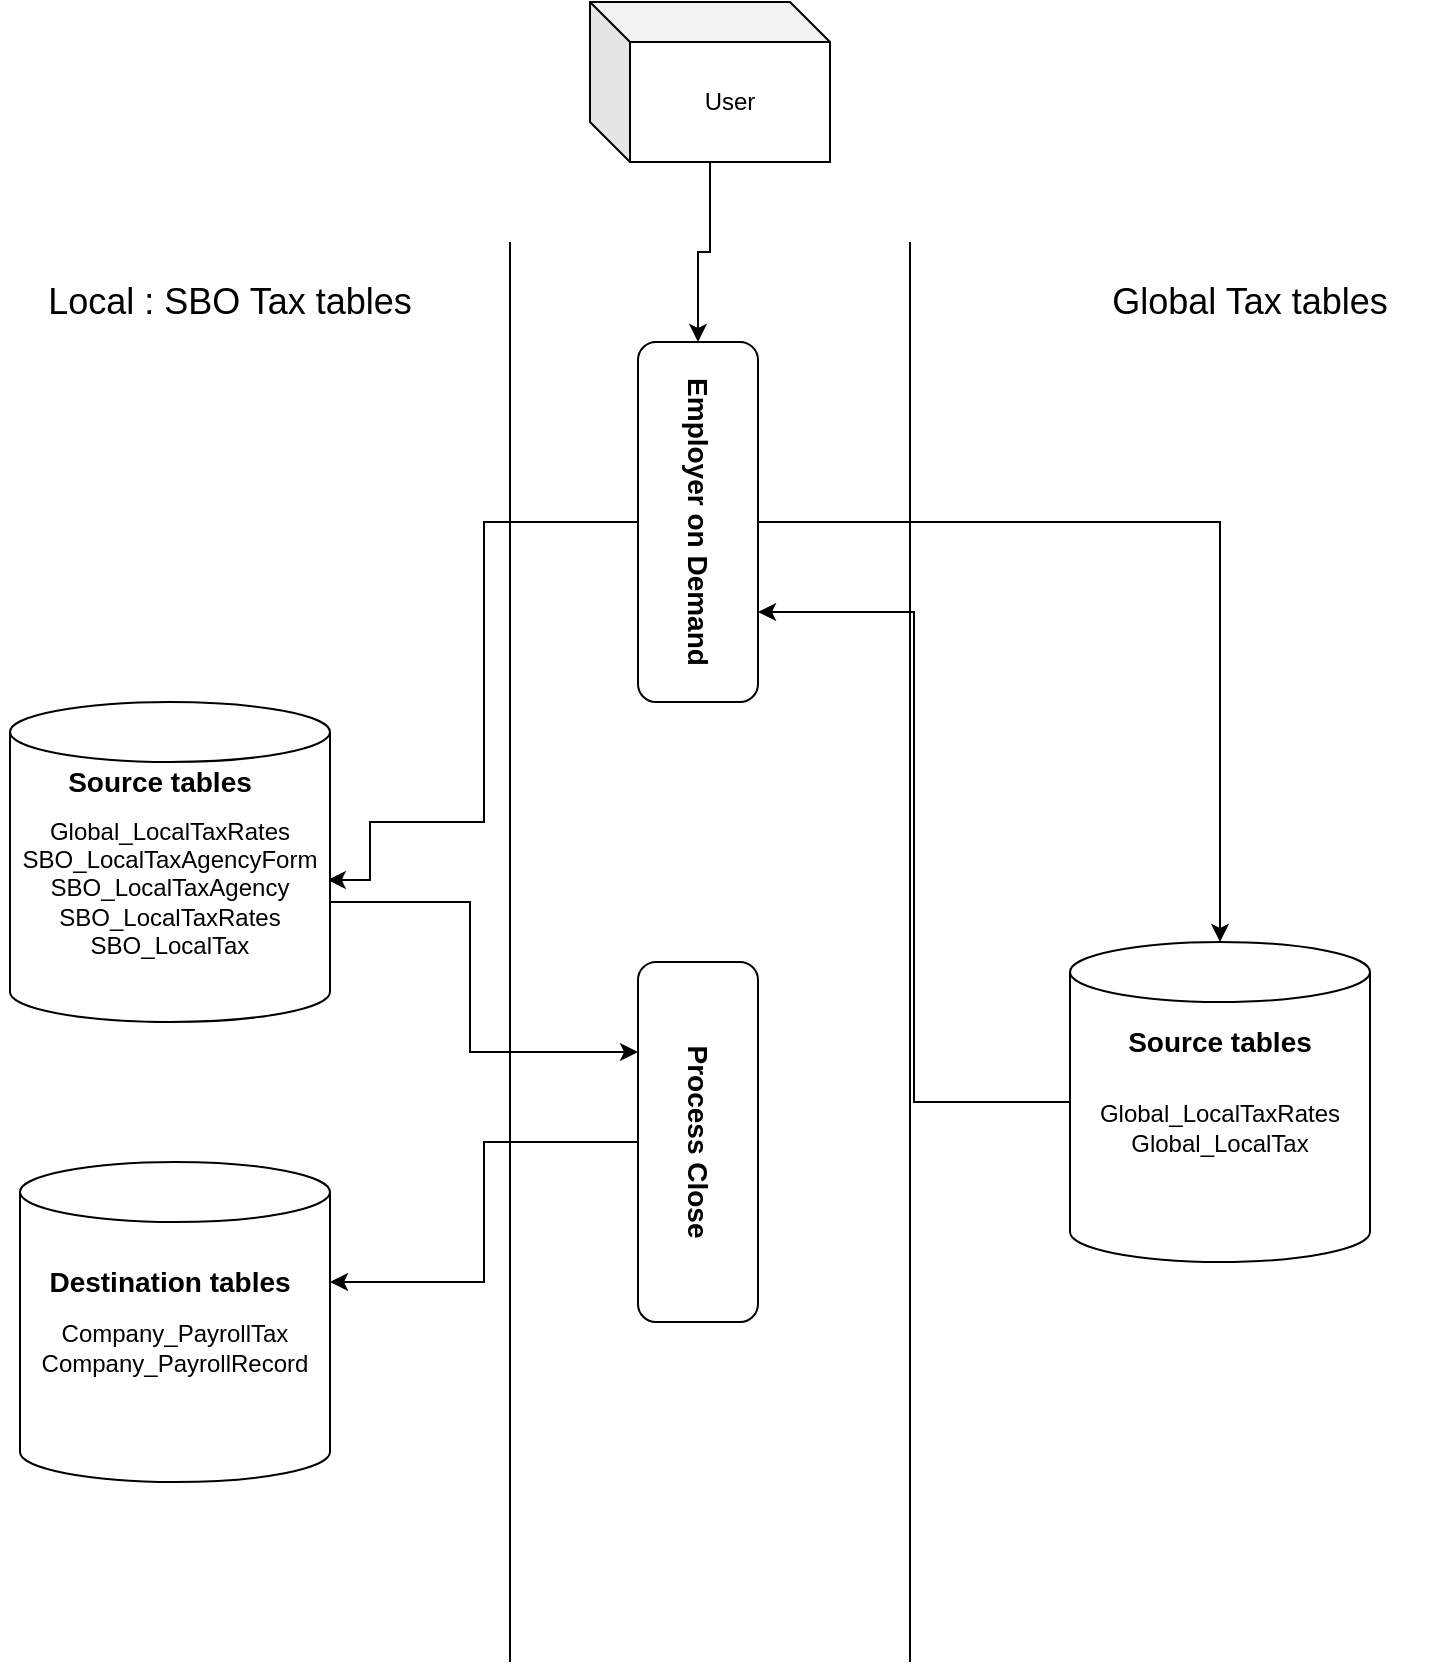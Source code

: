 <mxfile version="13.7.7" type="github">
  <diagram id="C5RBs43oDa-KdzZeNtuy" name="Page-1">
    <mxGraphModel dx="1021" dy="1736" grid="1" gridSize="10" guides="1" tooltips="1" connect="1" arrows="1" fold="1" page="1" pageScale="1" pageWidth="827" pageHeight="1169" math="0" shadow="0">
      <root>
        <mxCell id="WIyWlLk6GJQsqaUBKTNV-0" />
        <mxCell id="WIyWlLk6GJQsqaUBKTNV-1" parent="WIyWlLk6GJQsqaUBKTNV-0" />
        <mxCell id="dlyli27qaH50Hd04XwQE-0" value="" style="endArrow=none;html=1;" edge="1" parent="WIyWlLk6GJQsqaUBKTNV-1">
          <mxGeometry width="50" height="50" relative="1" as="geometry">
            <mxPoint x="320" y="750" as="sourcePoint" />
            <mxPoint x="320" y="40" as="targetPoint" />
          </mxGeometry>
        </mxCell>
        <mxCell id="dlyli27qaH50Hd04XwQE-1" value="" style="endArrow=none;html=1;" edge="1" parent="WIyWlLk6GJQsqaUBKTNV-1">
          <mxGeometry width="50" height="50" relative="1" as="geometry">
            <mxPoint x="520" y="750" as="sourcePoint" />
            <mxPoint x="520" y="40" as="targetPoint" />
          </mxGeometry>
        </mxCell>
        <mxCell id="dlyli27qaH50Hd04XwQE-18" style="edgeStyle=orthogonalEdgeStyle;rounded=0;orthogonalLoop=1;jettySize=auto;html=1;" edge="1" parent="WIyWlLk6GJQsqaUBKTNV-1" source="dlyli27qaH50Hd04XwQE-3" target="dlyli27qaH50Hd04XwQE-9">
          <mxGeometry relative="1" as="geometry" />
        </mxCell>
        <mxCell id="dlyli27qaH50Hd04XwQE-3" value="&lt;font style=&quot;font-size: 14px&quot;&gt;&lt;b&gt;Process Close&lt;/b&gt;&lt;/font&gt;" style="rounded=1;whiteSpace=wrap;html=1;rotation=90;" vertex="1" parent="WIyWlLk6GJQsqaUBKTNV-1">
          <mxGeometry x="324" y="460" width="180" height="60" as="geometry" />
        </mxCell>
        <mxCell id="dlyli27qaH50Hd04XwQE-15" style="edgeStyle=orthogonalEdgeStyle;rounded=0;orthogonalLoop=1;jettySize=auto;html=1;entryX=0.993;entryY=0.556;entryDx=0;entryDy=0;entryPerimeter=0;" edge="1" parent="WIyWlLk6GJQsqaUBKTNV-1" source="dlyli27qaH50Hd04XwQE-4" target="dlyli27qaH50Hd04XwQE-12">
          <mxGeometry relative="1" as="geometry">
            <Array as="points">
              <mxPoint x="307" y="180" />
              <mxPoint x="307" y="330" />
              <mxPoint x="250" y="330" />
              <mxPoint x="250" y="359" />
            </Array>
          </mxGeometry>
        </mxCell>
        <mxCell id="dlyli27qaH50Hd04XwQE-23" style="edgeStyle=orthogonalEdgeStyle;rounded=0;orthogonalLoop=1;jettySize=auto;html=1;" edge="1" parent="WIyWlLk6GJQsqaUBKTNV-1" source="dlyli27qaH50Hd04XwQE-4" target="dlyli27qaH50Hd04XwQE-10">
          <mxGeometry relative="1" as="geometry" />
        </mxCell>
        <mxCell id="dlyli27qaH50Hd04XwQE-4" value="&lt;font style=&quot;font-size: 14px&quot;&gt;&lt;b&gt;Employer on Demand&lt;/b&gt;&lt;/font&gt;" style="rounded=1;whiteSpace=wrap;html=1;rotation=90;" vertex="1" parent="WIyWlLk6GJQsqaUBKTNV-1">
          <mxGeometry x="324" y="150" width="180" height="60" as="geometry" />
        </mxCell>
        <mxCell id="dlyli27qaH50Hd04XwQE-5" value="&lt;font style=&quot;font-size: 18px&quot;&gt;Global Tax tables&lt;/font&gt;" style="text;html=1;strokeColor=none;fillColor=none;align=center;verticalAlign=middle;whiteSpace=wrap;rounded=0;" vertex="1" parent="WIyWlLk6GJQsqaUBKTNV-1">
          <mxGeometry x="590" y="50" width="200" height="40" as="geometry" />
        </mxCell>
        <mxCell id="dlyli27qaH50Hd04XwQE-6" value="&lt;font style=&quot;font-size: 18px&quot;&gt;Local : SBO Tax tables&lt;/font&gt;" style="text;html=1;strokeColor=none;fillColor=none;align=center;verticalAlign=middle;whiteSpace=wrap;rounded=0;" vertex="1" parent="WIyWlLk6GJQsqaUBKTNV-1">
          <mxGeometry x="70" y="50" width="220" height="40" as="geometry" />
        </mxCell>
        <mxCell id="dlyli27qaH50Hd04XwQE-8" value="Company_PayrollTax&lt;br&gt;Company_PayrollRecord" style="shape=cylinder3;whiteSpace=wrap;html=1;boundedLbl=1;backgroundOutline=1;size=15;" vertex="1" parent="WIyWlLk6GJQsqaUBKTNV-1">
          <mxGeometry x="75" y="500" width="155" height="160" as="geometry" />
        </mxCell>
        <mxCell id="dlyli27qaH50Hd04XwQE-9" value="&lt;b&gt;&lt;font style=&quot;font-size: 14px&quot;&gt;Destination tables&lt;/font&gt;&lt;/b&gt;" style="text;html=1;strokeColor=none;fillColor=none;align=center;verticalAlign=middle;whiteSpace=wrap;rounded=0;" vertex="1" parent="WIyWlLk6GJQsqaUBKTNV-1">
          <mxGeometry x="70" y="550" width="160" height="20" as="geometry" />
        </mxCell>
        <mxCell id="dlyli27qaH50Hd04XwQE-14" style="edgeStyle=orthogonalEdgeStyle;rounded=0;orthogonalLoop=1;jettySize=auto;html=1;entryX=0.75;entryY=0;entryDx=0;entryDy=0;" edge="1" parent="WIyWlLk6GJQsqaUBKTNV-1" source="dlyli27qaH50Hd04XwQE-10" target="dlyli27qaH50Hd04XwQE-4">
          <mxGeometry relative="1" as="geometry">
            <mxPoint x="500" y="210" as="targetPoint" />
          </mxGeometry>
        </mxCell>
        <mxCell id="dlyli27qaH50Hd04XwQE-10" value="Global_LocalTaxRates&lt;br&gt;Global_LocalTax" style="shape=cylinder3;whiteSpace=wrap;html=1;boundedLbl=1;backgroundOutline=1;size=15;" vertex="1" parent="WIyWlLk6GJQsqaUBKTNV-1">
          <mxGeometry x="600" y="390" width="150" height="160" as="geometry" />
        </mxCell>
        <mxCell id="dlyli27qaH50Hd04XwQE-11" value="&lt;b&gt;&lt;font style=&quot;font-size: 14px&quot;&gt;Source tables&lt;/font&gt;&lt;/b&gt;" style="text;html=1;strokeColor=none;fillColor=none;align=center;verticalAlign=middle;whiteSpace=wrap;rounded=0;" vertex="1" parent="WIyWlLk6GJQsqaUBKTNV-1">
          <mxGeometry x="595" y="430" width="160" height="20" as="geometry" />
        </mxCell>
        <mxCell id="dlyli27qaH50Hd04XwQE-16" style="edgeStyle=orthogonalEdgeStyle;rounded=0;orthogonalLoop=1;jettySize=auto;html=1;entryX=0.25;entryY=1;entryDx=0;entryDy=0;" edge="1" parent="WIyWlLk6GJQsqaUBKTNV-1" source="dlyli27qaH50Hd04XwQE-12" target="dlyli27qaH50Hd04XwQE-3">
          <mxGeometry relative="1" as="geometry">
            <Array as="points">
              <mxPoint x="300" y="370" />
              <mxPoint x="300" y="445" />
            </Array>
          </mxGeometry>
        </mxCell>
        <mxCell id="dlyli27qaH50Hd04XwQE-12" value="Global_LocalTaxRates&lt;br&gt;SBO_LocalTaxAgencyForm&lt;br&gt;SBO_LocalTaxAgency&lt;br&gt;SBO_LocalTaxRates&lt;br&gt;SBO_LocalTax" style="shape=cylinder3;whiteSpace=wrap;html=1;boundedLbl=1;backgroundOutline=1;size=15;" vertex="1" parent="WIyWlLk6GJQsqaUBKTNV-1">
          <mxGeometry x="70" y="270" width="160" height="160" as="geometry" />
        </mxCell>
        <mxCell id="dlyli27qaH50Hd04XwQE-13" value="&lt;b&gt;&lt;font style=&quot;font-size: 14px&quot;&gt;Source tables&lt;/font&gt;&lt;/b&gt;" style="text;html=1;strokeColor=none;fillColor=none;align=center;verticalAlign=middle;whiteSpace=wrap;rounded=0;" vertex="1" parent="WIyWlLk6GJQsqaUBKTNV-1">
          <mxGeometry x="65" y="300" width="160" height="20" as="geometry" />
        </mxCell>
        <mxCell id="dlyli27qaH50Hd04XwQE-24" style="edgeStyle=orthogonalEdgeStyle;rounded=0;orthogonalLoop=1;jettySize=auto;html=1;entryX=0;entryY=0.5;entryDx=0;entryDy=0;" edge="1" parent="WIyWlLk6GJQsqaUBKTNV-1" source="dlyli27qaH50Hd04XwQE-21" target="dlyli27qaH50Hd04XwQE-4">
          <mxGeometry relative="1" as="geometry" />
        </mxCell>
        <mxCell id="dlyli27qaH50Hd04XwQE-21" value="User" style="shape=cube;whiteSpace=wrap;html=1;boundedLbl=1;backgroundOutline=1;darkOpacity=0.05;darkOpacity2=0.1;" vertex="1" parent="WIyWlLk6GJQsqaUBKTNV-1">
          <mxGeometry x="360" y="-80" width="120" height="80" as="geometry" />
        </mxCell>
      </root>
    </mxGraphModel>
  </diagram>
</mxfile>
